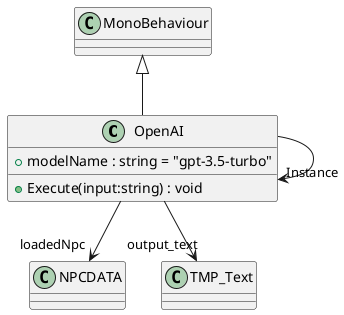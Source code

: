 @startuml
class OpenAI {
    + modelName : string = "gpt-3.5-turbo"
    + Execute(input:string) : void
}
MonoBehaviour <|-- OpenAI
OpenAI --> "loadedNpc" NPCDATA
OpenAI --> "Instance" OpenAI
OpenAI --> "output_text" TMP_Text
@enduml
